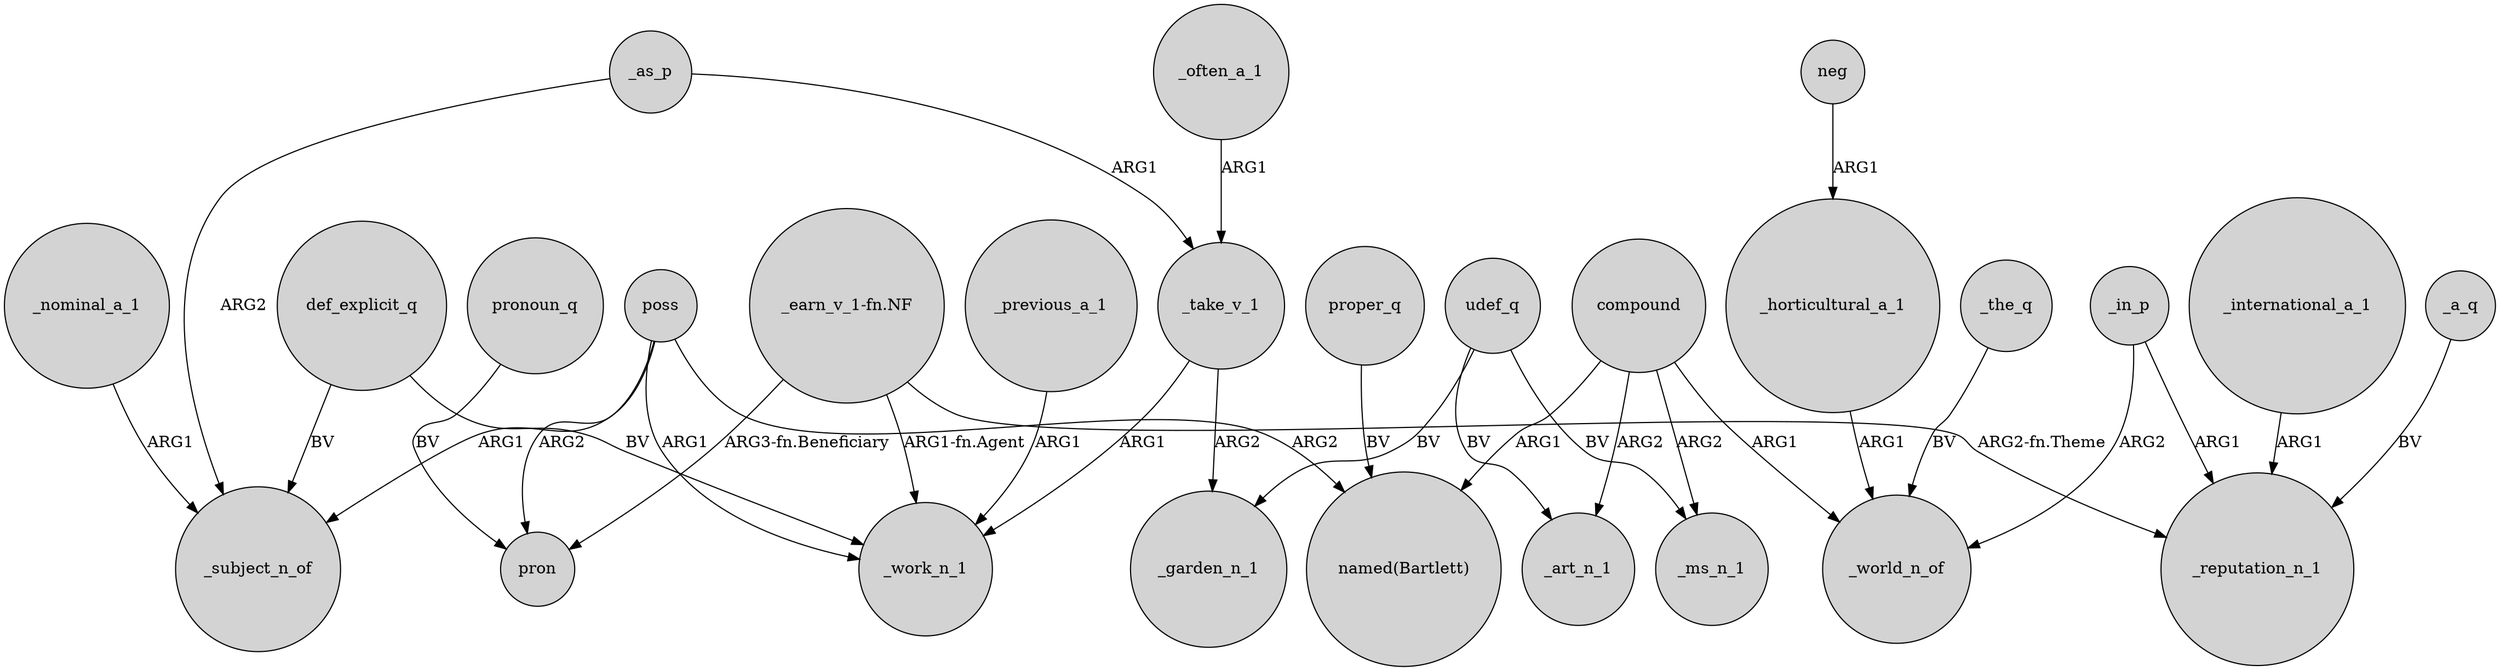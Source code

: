 digraph {
	node [shape=circle style=filled]
	"_earn_v_1-fn.NF" -> _work_n_1 [label="ARG1-fn.Agent"]
	neg -> _horticultural_a_1 [label=ARG1]
	_in_p -> _world_n_of [label=ARG2]
	_international_a_1 -> _reputation_n_1 [label=ARG1]
	poss -> pron [label=ARG2]
	_previous_a_1 -> _work_n_1 [label=ARG1]
	compound -> _world_n_of [label=ARG1]
	udef_q -> _garden_n_1 [label=BV]
	_take_v_1 -> _work_n_1 [label=ARG1]
	udef_q -> _art_n_1 [label=BV]
	_nominal_a_1 -> _subject_n_of [label=ARG1]
	compound -> _art_n_1 [label=ARG2]
	poss -> _work_n_1 [label=ARG1]
	_take_v_1 -> _garden_n_1 [label=ARG2]
	poss -> _subject_n_of [label=ARG1]
	compound -> _ms_n_1 [label=ARG2]
	_a_q -> _reputation_n_1 [label=BV]
	compound -> "named(Bartlett)" [label=ARG1]
	_in_p -> _reputation_n_1 [label=ARG1]
	pronoun_q -> pron [label=BV]
	udef_q -> _ms_n_1 [label=BV]
	proper_q -> "named(Bartlett)" [label=BV]
	def_explicit_q -> _subject_n_of [label=BV]
	_as_p -> _take_v_1 [label=ARG1]
	_often_a_1 -> _take_v_1 [label=ARG1]
	def_explicit_q -> _work_n_1 [label=BV]
	poss -> "named(Bartlett)" [label=ARG2]
	"_earn_v_1-fn.NF" -> _reputation_n_1 [label="ARG2-fn.Theme"]
	_horticultural_a_1 -> _world_n_of [label=ARG1]
	"_earn_v_1-fn.NF" -> pron [label="ARG3-fn.Beneficiary"]
	_as_p -> _subject_n_of [label=ARG2]
	_the_q -> _world_n_of [label=BV]
}
